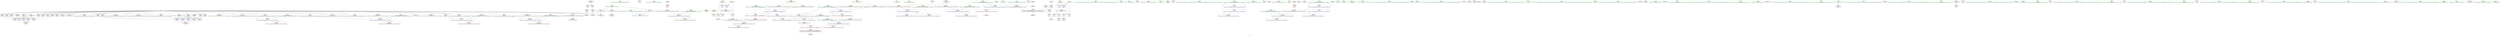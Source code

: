 digraph "SVFG" {
	label="SVFG";

	Node0x562ff5adc8d0 [shape=record,color=grey,label="{NodeID: 0\nNullPtr}"];
	Node0x562ff5adc8d0 -> Node0x562ff5af8de0[style=solid];
	Node0x562ff5adc8d0 -> Node0x562ff5af8ee0[style=solid];
	Node0x562ff5adc8d0 -> Node0x562ff5af8fb0[style=solid];
	Node0x562ff5adc8d0 -> Node0x562ff5af9080[style=solid];
	Node0x562ff5adc8d0 -> Node0x562ff5af9150[style=solid];
	Node0x562ff5adc8d0 -> Node0x562ff5af5e60[style=solid];
	Node0x562ff5adc8d0 -> Node0x562ff5af5f30[style=solid];
	Node0x562ff5adc8d0 -> Node0x562ff5af6000[style=solid];
	Node0x562ff5adc8d0 -> Node0x562ff5af60d0[style=solid];
	Node0x562ff5adc8d0 -> Node0x562ff5af61a0[style=solid];
	Node0x562ff5adc8d0 -> Node0x562ff5af6270[style=solid];
	Node0x562ff5adc8d0 -> Node0x562ff5af6340[style=solid];
	Node0x562ff5adc8d0 -> Node0x562ff5af6410[style=solid];
	Node0x562ff5adc8d0 -> Node0x562ff5af64e0[style=solid];
	Node0x562ff5adc8d0 -> Node0x562ff5af65b0[style=solid];
	Node0x562ff5adc8d0 -> Node0x562ff5af5660[style=solid];
	Node0x562ff5adc8d0 -> Node0x562ff5af5730[style=solid];
	Node0x562ff5adc8d0 -> Node0x562ff5af5800[style=solid];
	Node0x562ff5adc8d0 -> Node0x562ff5af58d0[style=solid];
	Node0x562ff5adc8d0 -> Node0x562ff5af59a0[style=solid];
	Node0x562ff5adc8d0 -> Node0x562ff5af5a70[style=solid];
	Node0x562ff5adc8d0 -> Node0x562ff5af5b40[style=solid];
	Node0x562ff5adc8d0 -> Node0x562ff5af5c10[style=solid];
	Node0x562ff5adc8d0 -> Node0x562ff5af5ce0[style=solid];
	Node0x562ff5adc8d0 -> Node0x562ff5afb240[style=solid];
	Node0x562ff5adc8d0 -> Node0x562ff5afb2d0[style=solid];
	Node0x562ff5adc8d0 -> Node0x562ff5afb360[style=solid];
	Node0x562ff5adc8d0 -> Node0x562ff5afb430[style=solid];
	Node0x562ff5adc8d0 -> Node0x562ff5afb500[style=solid];
	Node0x562ff5adc8d0 -> Node0x562ff5afb5d0[style=solid];
	Node0x562ff5adc8d0 -> Node0x562ff5afe9f0[style=solid];
	Node0x562ff5adc8d0 -> Node0x562ff5b087a0[style=solid];
	Node0x562ff5adc8d0 -> Node0x562ff5b08920[style=solid];
	Node0x562ff5af93c0 [shape=record,color=blue,label="{NodeID: 194\n68\<--164\nehselector.slot\<--\n_Z5solvev\n}"];
	Node0x562ff5af93c0 -> Node0x562ff5afcec0[style=dashed];
	Node0x562ff5af5a70 [shape=record,color=black,label="{NodeID: 111\n274\<--3\n\<--dummyVal\n_ZStplIcSt11char_traitsIcESaIcEENSt7__cxx1112basic_stringIT_T0_T1_EERKS8_S5_\n}"];
	Node0x562ff5af5a70 -> Node0x562ff5af9d80[style=solid];
	Node0x562ff5af4400 [shape=record,color=green,label="{NodeID: 28\n43\<--44\n_ZNSt8ios_base4InitC1Ev\<--_ZNSt8ios_base4InitC1Ev_field_insensitive\n}"];
	Node0x562ff5afc540 [shape=record,color=purple,label="{NodeID: 139\n383\<--23\n\<--.str.5\nmain\n}"];
	Node0x562ff5af6e70 [shape=record,color=green,label="{NodeID: 56\n201\<--202\n__gxx_personality_v0\<--__gxx_personality_v0_field_insensitive\n}"];
	Node0x562ff5b27f50 [shape=record,color=black,label="{NodeID: 416\n291 = PHI(122, )\n1st arg _ZStplIcSt11char_traitsIcESaIcEENSt7__cxx1112basic_stringIT_T0_T1_EES5_RKS8_ }"];
	Node0x562ff5b27f50 -> Node0x562ff5af9e50[style=solid];
	Node0x562ff5afb100 [shape=record,color=grey,label="{NodeID: 333\n414 = Binary(413, 139, )\n}"];
	Node0x562ff5afb100 -> Node0x562ff5b01500[style=solid];
	Node0x562ff5afdc90 [shape=record,color=red,label="{NodeID: 167\n282\<--252\nsel\<--ehselector.slot\n_ZStplIcSt11char_traitsIcESaIcEENSt7__cxx1112basic_stringIT_T0_T1_EERKS8_S5_\n}"];
	Node0x562ff5af8740 [shape=record,color=green,label="{NodeID: 84\n437\<--438\n__lhs.addr\<--__lhs.addr_field_insensitive\n_ZStltIcSt11char_traitsIcESaIcEEbRKNSt7__cxx1112basic_stringIT_T0_T1_EESA_\n}"];
	Node0x562ff5af8740 -> Node0x562ff5afe650[style=solid];
	Node0x562ff5af8740 -> Node0x562ff5b015d0[style=solid];
	Node0x562ff5af2660 [shape=record,color=green,label="{NodeID: 1\n7\<--1\n__dso_handle\<--dummyObj\nGlob }"];
	Node0x562ff5af9490 [shape=record,color=blue,label="{NodeID: 195\n66\<--168\nexn.slot\<--\n_Z5solvev\n}"];
	Node0x562ff5af9490 -> Node0x562ff5afcdf0[style=dashed];
	Node0x562ff5af5b40 [shape=record,color=black,label="{NodeID: 112\n283\<--3\nlpad.val\<--dummyVal\n_ZStplIcSt11char_traitsIcESaIcEENSt7__cxx1112basic_stringIT_T0_T1_EERKS8_S5_\n}"];
	Node0x562ff5af4500 [shape=record,color=green,label="{NodeID: 29\n49\<--50\n__cxa_atexit\<--__cxa_atexit_field_insensitive\n}"];
	Node0x562ff5afc610 [shape=record,color=purple,label="{NodeID: 140\n384\<--25\n\<--.str.6\nmain\n}"];
	Node0x562ff5af6f70 [shape=record,color=green,label="{NodeID: 57\n218\<--219\nretval\<--retval_field_insensitive\n_ZSt3maxINSt7__cxx1112basic_stringIcSt11char_traitsIcESaIcEEEERKT_S8_S8_\n}"];
	Node0x562ff5af6f70 -> Node0x562ff5afd540[style=solid];
	Node0x562ff5af6f70 -> Node0x562ff5af97d0[style=solid];
	Node0x562ff5af6f70 -> Node0x562ff5af98a0[style=solid];
	Node0x562ff5b28060 [shape=record,color=black,label="{NodeID: 417\n292 = PHI(72, )\n2nd arg _ZStplIcSt11char_traitsIcESaIcEENSt7__cxx1112basic_stringIT_T0_T1_EES5_RKS8_ }"];
	Node0x562ff5b28060 -> Node0x562ff5af9f20[style=solid];
	Node0x562ff5b084a0 [shape=record,color=grey,label="{NodeID: 334\n313 = Binary(312, 264, )\n}"];
	Node0x562ff5afdd60 [shape=record,color=red,label="{NodeID: 168\n317\<--293\n\<--__lhs.addr\n_ZStplIcSt11char_traitsIcESaIcEENSt7__cxx1112basic_stringIT_T0_T1_EES5_RKS8_\n}"];
	Node0x562ff5af8810 [shape=record,color=green,label="{NodeID: 85\n439\<--440\n__rhs.addr\<--__rhs.addr_field_insensitive\n_ZStltIcSt11char_traitsIcESaIcEEbRKNSt7__cxx1112basic_stringIT_T0_T1_EESA_\n}"];
	Node0x562ff5af8810 -> Node0x562ff5afe720[style=solid];
	Node0x562ff5af8810 -> Node0x562ff5b016a0[style=solid];
	Node0x562ff5af26f0 [shape=record,color=green,label="{NodeID: 2\n8\<--1\n_ZSt3cin\<--dummyObj\nGlob }"];
	Node0x562ff5af9560 [shape=record,color=blue,label="{NodeID: 196\n68\<--170\nehselector.slot\<--\n_Z5solvev\n}"];
	Node0x562ff5af9560 -> Node0x562ff5afcec0[style=dashed];
	Node0x562ff5af5c10 [shape=record,color=black,label="{NodeID: 113\n284\<--3\nlpad.val1\<--dummyVal\n_ZStplIcSt11char_traitsIcESaIcEENSt7__cxx1112basic_stringIT_T0_T1_EERKS8_S5_\n}"];
	Node0x562ff5af4600 [shape=record,color=green,label="{NodeID: 30\n48\<--54\n_ZNSt8ios_base4InitD1Ev\<--_ZNSt8ios_base4InitD1Ev_field_insensitive\n}"];
	Node0x562ff5af4600 -> Node0x562ff5afb6a0[style=solid];
	Node0x562ff5afc6e0 [shape=record,color=purple,label="{NodeID: 141\n389\<--28\n\<--.str.7\nmain\n}"];
	Node0x562ff5af7040 [shape=record,color=green,label="{NodeID: 58\n220\<--221\n__a.addr\<--__a.addr_field_insensitive\n_ZSt3maxINSt7__cxx1112basic_stringIcSt11char_traitsIcESaIcEEEERKT_S8_S8_\n}"];
	Node0x562ff5af7040 -> Node0x562ff5afd610[style=solid];
	Node0x562ff5af7040 -> Node0x562ff5afd6e0[style=solid];
	Node0x562ff5af7040 -> Node0x562ff5af9630[style=solid];
	Node0x562ff5b28b60 [shape=record,color=black,label="{NodeID: 418\n228 = PHI(434, )\n}"];
	Node0x562ff5b08620 [shape=record,color=grey,label="{NodeID: 335\n138 = Binary(137, 139, )\n}"];
	Node0x562ff5b08620 -> Node0x562ff5afec90[style=solid];
	Node0x562ff5afde30 [shape=record,color=red,label="{NodeID: 169\n309\<--295\n\<--__rhs.addr\n_ZStplIcSt11char_traitsIcESaIcEENSt7__cxx1112basic_stringIT_T0_T1_EES5_RKS8_\n}"];
	Node0x562ff5af88e0 [shape=record,color=green,label="{NodeID: 86\n446\<--447\n_ZNKSt7__cxx1112basic_stringIcSt11char_traitsIcESaIcEE7compareERKS4_\<--_ZNKSt7__cxx1112basic_stringIcSt11char_traitsIcESaIcEE7compareERKS4__field_insensitive\n}"];
	Node0x562ff5af2780 [shape=record,color=green,label="{NodeID: 3\n9\<--1\n.str\<--dummyObj\nGlob }"];
	Node0x562ff5af9630 [shape=record,color=blue,label="{NodeID: 197\n220\<--216\n__a.addr\<--__a\n_ZSt3maxINSt7__cxx1112basic_stringIcSt11char_traitsIcESaIcEEEERKT_S8_S8_\n}"];
	Node0x562ff5af9630 -> Node0x562ff5afd610[style=dashed];
	Node0x562ff5af9630 -> Node0x562ff5afd6e0[style=dashed];
	Node0x562ff5af5ce0 [shape=record,color=black,label="{NodeID: 114\n326\<--3\n\<--dummyVal\n_ZStplIcSt11char_traitsIcESaIcEENSt7__cxx1112basic_stringIT_T0_T1_EES5_RKS8_\n}"];
	Node0x562ff5af4700 [shape=record,color=green,label="{NodeID: 31\n61\<--62\n_Z5solvev\<--_Z5solvev_field_insensitive\n}"];
	Node0x562ff5afc7b0 [shape=record,color=purple,label="{NodeID: 142\n396\<--30\n\<--.str.8\nmain\n}"];
	Node0x562ff5af7110 [shape=record,color=green,label="{NodeID: 59\n222\<--223\n__b.addr\<--__b.addr_field_insensitive\n_ZSt3maxINSt7__cxx1112basic_stringIcSt11char_traitsIcESaIcEEEERKT_S8_S8_\n}"];
	Node0x562ff5af7110 -> Node0x562ff5afd7b0[style=solid];
	Node0x562ff5af7110 -> Node0x562ff5afd880[style=solid];
	Node0x562ff5af7110 -> Node0x562ff5af9700[style=solid];
	Node0x562ff5b28d00 [shape=record,color=black,label="{NodeID: 419\n121 = PHI()\n}"];
	Node0x562ff5b28d00 -> Node0x562ff5afd470[style=solid];
	Node0x562ff5b087a0 [shape=record,color=grey,label="{NodeID: 336\n386 = cmp(385, 3, )\n}"];
	Node0x562ff5afdf00 [shape=record,color=red,label="{NodeID: 170\n319\<--295\n\<--__rhs.addr\n_ZStplIcSt11char_traitsIcESaIcEENSt7__cxx1112basic_stringIT_T0_T1_EES5_RKS8_\n}"];
	Node0x562ff5af89e0 [shape=record,color=green,label="{NodeID: 87\n453\<--454\n__clang_call_terminate\<--__clang_call_terminate_field_insensitive\n}"];
	Node0x562ff5af2810 [shape=record,color=green,label="{NodeID: 4\n11\<--1\n_ZSt4cout\<--dummyObj\nGlob }"];
	Node0x562ff5af9700 [shape=record,color=blue,label="{NodeID: 198\n222\<--217\n__b.addr\<--__b\n_ZSt3maxINSt7__cxx1112basic_stringIcSt11char_traitsIcESaIcEEEERKT_S8_S8_\n}"];
	Node0x562ff5af9700 -> Node0x562ff5afd7b0[style=dashed];
	Node0x562ff5af9700 -> Node0x562ff5afd880[style=dashed];
	Node0x562ff5afb240 [shape=record,color=black,label="{NodeID: 115\n327\<--3\n\<--dummyVal\n_ZStplIcSt11char_traitsIcESaIcEENSt7__cxx1112basic_stringIT_T0_T1_EES5_RKS8_\n}"];
	Node0x562ff5afb240 -> Node0x562ff5b011c0[style=solid];
	Node0x562ff5af4800 [shape=record,color=green,label="{NodeID: 32\n64\<--65\ns\<--s_field_insensitive\n_Z5solvev\n}"];
	Node0x562ff5afc880 [shape=record,color=purple,label="{NodeID: 143\n407\<--32\n\<--.str.9\nmain\n}"];
	Node0x562ff5af71e0 [shape=record,color=green,label="{NodeID: 60\n229\<--230\n_ZStltIcSt11char_traitsIcESaIcEEbRKNSt7__cxx1112basic_stringIT_T0_T1_EESA_\<--_ZStltIcSt11char_traitsIcESaIcEEbRKNSt7__cxx1112basic_stringIT_T0_T1_EESA__field_insensitive\n}"];
	Node0x562ff5b28e00 [shape=record,color=black,label="{NodeID: 420\n126 = PHI(215, )\n}"];
	Node0x562ff5b08920 [shape=record,color=grey,label="{NodeID: 337\n370 = cmp(367, 3, )\n}"];
	Node0x562ff5afdfd0 [shape=record,color=red,label="{NodeID: 171\n324\<--297\nnrvo.val\<--nrvo\n_ZStplIcSt11char_traitsIcESaIcEENSt7__cxx1112basic_stringIT_T0_T1_EES5_RKS8_\n}"];
	Node0x562ff5af8ae0 [shape=record,color=green,label="{NodeID: 88\n462\<--463\n__cxa_begin_catch\<--__cxa_begin_catch_field_insensitive\n}"];
	Node0x562ff5af3050 [shape=record,color=green,label="{NodeID: 5\n12\<--1\n.str.1\<--dummyObj\nGlob }"];
	Node0x562ff5af97d0 [shape=record,color=blue,label="{NodeID: 199\n218\<--232\nretval\<--\n_ZSt3maxINSt7__cxx1112basic_stringIcSt11char_traitsIcESaIcEEEERKT_S8_S8_\n}"];
	Node0x562ff5af97d0 -> Node0x562ff5b133c0[style=dashed];
	Node0x562ff5afb2d0 [shape=record,color=black,label="{NodeID: 116\n329\<--3\n\<--dummyVal\n_ZStplIcSt11char_traitsIcESaIcEENSt7__cxx1112basic_stringIT_T0_T1_EES5_RKS8_\n}"];
	Node0x562ff5afb2d0 -> Node0x562ff5b01290[style=solid];
	Node0x562ff5af48d0 [shape=record,color=green,label="{NodeID: 33\n66\<--67\nexn.slot\<--exn.slot_field_insensitive\n_Z5solvev\n}"];
	Node0x562ff5af48d0 -> Node0x562ff5afcdf0[style=solid];
	Node0x562ff5af48d0 -> Node0x562ff5afed60[style=solid];
	Node0x562ff5af48d0 -> Node0x562ff5afef00[style=solid];
	Node0x562ff5af48d0 -> Node0x562ff5aff0a0[style=solid];
	Node0x562ff5af48d0 -> Node0x562ff5af92f0[style=solid];
	Node0x562ff5af48d0 -> Node0x562ff5af9490[style=solid];
	Node0x562ff5afc950 [shape=record,color=purple,label="{NodeID: 144\n488\<--34\nllvm.global_ctors_0\<--llvm.global_ctors\nGlob }"];
	Node0x562ff5afc950 -> Node0x562ff5afe7f0[style=solid];
	Node0x562ff5af72e0 [shape=record,color=green,label="{NodeID: 61\n244\<--245\n__lhs.addr\<--__lhs.addr_field_insensitive\n_ZStplIcSt11char_traitsIcESaIcEENSt7__cxx1112basic_stringIT_T0_T1_EERKS8_S5_\n}"];
	Node0x562ff5af72e0 -> Node0x562ff5afd950[style=solid];
	Node0x562ff5af72e0 -> Node0x562ff5af9970[style=solid];
	Node0x562ff5b28fd0 [shape=record,color=black,label="{NodeID: 421\n129 = PHI()\n}"];
	Node0x562ff5b08aa0 [shape=record,color=grey,label="{NodeID: 338\n108 = cmp(106, 107, )\n}"];
	Node0x562ff5afe0a0 [shape=record,color=red,label="{NodeID: 172\n312\<--299\n\<--__len\n_ZStplIcSt11char_traitsIcESaIcEENSt7__cxx1112basic_stringIT_T0_T1_EES5_RKS8_\n}"];
	Node0x562ff5afe0a0 -> Node0x562ff5b084a0[style=solid];
	Node0x562ff5af8be0 [shape=record,color=green,label="{NodeID: 89\n465\<--466\n_ZSt9terminatev\<--_ZSt9terminatev_field_insensitive\n}"];
	Node0x562ff5af30e0 [shape=record,color=green,label="{NodeID: 6\n14\<--1\n.str.2\<--dummyObj\nGlob }"];
	Node0x562ff5af98a0 [shape=record,color=blue,label="{NodeID: 200\n218\<--235\nretval\<--\n_ZSt3maxINSt7__cxx1112basic_stringIcSt11char_traitsIcESaIcEEEERKT_S8_S8_\n}"];
	Node0x562ff5af98a0 -> Node0x562ff5b133c0[style=dashed];
	Node0x562ff5afb360 [shape=record,color=black,label="{NodeID: 117\n338\<--3\nlpad.val\<--dummyVal\n_ZStplIcSt11char_traitsIcESaIcEENSt7__cxx1112basic_stringIT_T0_T1_EES5_RKS8_\n}"];
	Node0x562ff5af49a0 [shape=record,color=green,label="{NodeID: 34\n68\<--69\nehselector.slot\<--ehselector.slot_field_insensitive\n_Z5solvev\n}"];
	Node0x562ff5af49a0 -> Node0x562ff5afcec0[style=solid];
	Node0x562ff5af49a0 -> Node0x562ff5afee30[style=solid];
	Node0x562ff5af49a0 -> Node0x562ff5afefd0[style=solid];
	Node0x562ff5af49a0 -> Node0x562ff5af9220[style=solid];
	Node0x562ff5af49a0 -> Node0x562ff5af93c0[style=solid];
	Node0x562ff5af49a0 -> Node0x562ff5af9560[style=solid];
	Node0x562ff5afca50 [shape=record,color=purple,label="{NodeID: 145\n489\<--34\nllvm.global_ctors_1\<--llvm.global_ctors\nGlob }"];
	Node0x562ff5afca50 -> Node0x562ff5afe8f0[style=solid];
	Node0x562ff5af73b0 [shape=record,color=green,label="{NodeID: 62\n246\<--247\n__rhs.addr\<--__rhs.addr_field_insensitive\n_ZStplIcSt11char_traitsIcESaIcEENSt7__cxx1112basic_stringIT_T0_T1_EERKS8_S5_\n}"];
	Node0x562ff5af73b0 -> Node0x562ff5afda20[style=solid];
	Node0x562ff5af73b0 -> Node0x562ff5af9a40[style=solid];
	Node0x562ff5b290a0 [shape=record,color=black,label="{NodeID: 422\n46 = PHI()\n}"];
	Node0x562ff5b08c20 [shape=record,color=grey,label="{NodeID: 339\n404 = cmp(402, 403, )\n}"];
	Node0x562ff5afe170 [shape=record,color=red,label="{NodeID: 173\n336\<--301\nexn\<--exn.slot\n_ZStplIcSt11char_traitsIcESaIcEENSt7__cxx1112basic_stringIT_T0_T1_EES5_RKS8_\n}"];
	Node0x562ff5af8ce0 [shape=record,color=green,label="{NodeID: 90\n36\<--484\n_GLOBAL__sub_I_romanandreev_0_0.cpp\<--_GLOBAL__sub_I_romanandreev_0_0.cpp_field_insensitive\n}"];
	Node0x562ff5af8ce0 -> Node0x562ff5afe8f0[style=solid];
	Node0x562ff5af3170 [shape=record,color=green,label="{NodeID: 7\n16\<--1\nstdout\<--dummyObj\nGlob }"];
	Node0x562ff5af9970 [shape=record,color=blue,label="{NodeID: 201\n244\<--242\n__lhs.addr\<--__lhs\n_ZStplIcSt11char_traitsIcESaIcEENSt7__cxx1112basic_stringIT_T0_T1_EERKS8_S5_\n}"];
	Node0x562ff5af9970 -> Node0x562ff5afd950[style=dashed];
	Node0x562ff5afb430 [shape=record,color=black,label="{NodeID: 118\n339\<--3\nlpad.val5\<--dummyVal\n_ZStplIcSt11char_traitsIcESaIcEENSt7__cxx1112basic_stringIT_T0_T1_EES5_RKS8_\n}"];
	Node0x562ff5af4a70 [shape=record,color=green,label="{NodeID: 35\n70\<--71\nn\<--n_field_insensitive\n_Z5solvev\n}"];
	Node0x562ff5af4a70 -> Node0x562ff5afcf90[style=solid];
	Node0x562ff5af4a70 -> Node0x562ff5afeaf0[style=solid];
	Node0x562ff5afcb50 [shape=record,color=purple,label="{NodeID: 146\n490\<--34\nllvm.global_ctors_2\<--llvm.global_ctors\nGlob }"];
	Node0x562ff5afcb50 -> Node0x562ff5afe9f0[style=solid];
	Node0x562ff5af7480 [shape=record,color=green,label="{NodeID: 63\n248\<--249\nnrvo\<--nrvo_field_insensitive\n_ZStplIcSt11char_traitsIcESaIcEENSt7__cxx1112basic_stringIT_T0_T1_EERKS8_S5_\n}"];
	Node0x562ff5af7480 -> Node0x562ff5afdaf0[style=solid];
	Node0x562ff5af7480 -> Node0x562ff5af9b10[style=solid];
	Node0x562ff5af7480 -> Node0x562ff5af9be0[style=solid];
	Node0x562ff5b29170 [shape=record,color=black,label="{NodeID: 423\n85 = PHI()\n}"];
	Node0x562ff5b08da0 [shape=record,color=grey,label="{NodeID: 340\n448 = cmp(445, 104, )\n}"];
	Node0x562ff5b08da0 -> Node0x562ff5afbd20[style=solid];
	Node0x562ff5afe240 [shape=record,color=red,label="{NodeID: 174\n337\<--303\nsel\<--ehselector.slot\n_ZStplIcSt11char_traitsIcESaIcEENSt7__cxx1112basic_stringIT_T0_T1_EES5_RKS8_\n}"];
	Node0x562ff5af8de0 [shape=record,color=black,label="{NodeID: 91\n2\<--3\ndummyVal\<--dummyVal\n}"];
	Node0x562ff5af3200 [shape=record,color=green,label="{NodeID: 8\n17\<--1\n.str.3\<--dummyObj\nGlob }"];
	Node0x562ff5b17720 [shape=record,color=yellow,style=double,label="{NodeID: 368\n22V_1 = ENCHI(MR_22V_0)\npts\{251 \}\nFun[_ZStplIcSt11char_traitsIcESaIcEENSt7__cxx1112basic_stringIT_T0_T1_EERKS8_S5_]}"];
	Node0x562ff5b17720 -> Node0x562ff5af9cb0[style=dashed];
	Node0x562ff5af9a40 [shape=record,color=blue,label="{NodeID: 202\n246\<--243\n__rhs.addr\<--__rhs\n_ZStplIcSt11char_traitsIcESaIcEENSt7__cxx1112basic_stringIT_T0_T1_EERKS8_S5_\n}"];
	Node0x562ff5af9a40 -> Node0x562ff5afda20[style=dashed];
	Node0x562ff5afb500 [shape=record,color=black,label="{NodeID: 119\n450\<--3\n\<--dummyVal\n_ZStltIcSt11char_traitsIcESaIcEEbRKNSt7__cxx1112basic_stringIT_T0_T1_EESA_\n}"];
	Node0x562ff5af4b40 [shape=record,color=green,label="{NodeID: 36\n72\<--73\nres\<--res_field_insensitive\n_Z5solvev\n|{<s0>10|<s1>12}}"];
	Node0x562ff5af4b40:s0 -> Node0x562ff5b27a70[style=solid,color=red];
	Node0x562ff5af4b40:s1 -> Node0x562ff5b28060[style=solid,color=red];
	Node0x562ff5afcc50 [shape=record,color=red,label="{NodeID: 147\n364\<--16\n\<--stdout\nmain\n}"];
	Node0x562ff5afcc50 -> Node0x562ff5afbb80[style=solid];
	Node0x562ff5af7550 [shape=record,color=green,label="{NodeID: 64\n250\<--251\nexn.slot\<--exn.slot_field_insensitive\n_ZStplIcSt11char_traitsIcESaIcEENSt7__cxx1112basic_stringIT_T0_T1_EERKS8_S5_\n}"];
	Node0x562ff5af7550 -> Node0x562ff5afdbc0[style=solid];
	Node0x562ff5af7550 -> Node0x562ff5af9cb0[style=solid];
	Node0x562ff5b29240 [shape=record,color=black,label="{NodeID: 424\n88 = PHI()\n}"];
	Node0x562ff5b29240 -> Node0x562ff5afb770[style=solid];
	Node0x562ff5afe310 [shape=record,color=red,label="{NodeID: 175\n403\<--359\n\<--T\nmain\n}"];
	Node0x562ff5afe310 -> Node0x562ff5b08c20[style=solid];
	Node0x562ff5af8ee0 [shape=record,color=black,label="{NodeID: 92\n142\<--3\n\<--dummyVal\n_Z5solvev\n}"];
	Node0x562ff5af3290 [shape=record,color=green,label="{NodeID: 9\n19\<--1\n.str.4\<--dummyObj\nGlob }"];
	Node0x562ff5b17800 [shape=record,color=yellow,style=double,label="{NodeID: 369\n24V_1 = ENCHI(MR_24V_0)\npts\{253 \}\nFun[_ZStplIcSt11char_traitsIcESaIcEENSt7__cxx1112basic_stringIT_T0_T1_EERKS8_S5_]}"];
	Node0x562ff5b17800 -> Node0x562ff5af9d80[style=dashed];
	Node0x562ff5af9b10 [shape=record,color=blue,label="{NodeID: 203\n248\<--257\nnrvo\<--\n_ZStplIcSt11char_traitsIcESaIcEENSt7__cxx1112basic_stringIT_T0_T1_EERKS8_S5_\n}"];
	Node0x562ff5af9b10 -> Node0x562ff5af9be0[style=dashed];
	Node0x562ff5afb5d0 [shape=record,color=black,label="{NodeID: 120\n451\<--3\n\<--dummyVal\n_ZStltIcSt11char_traitsIcESaIcEEbRKNSt7__cxx1112basic_stringIT_T0_T1_EESA_\n|{<s0>46}}"];
	Node0x562ff5afb5d0:s0 -> Node0x562ff5b27640[style=solid,color=red];
	Node0x562ff5af4c10 [shape=record,color=green,label="{NodeID: 37\n74\<--75\nref.tmp\<--ref.tmp_field_insensitive\n_Z5solvev\n}"];
	Node0x562ff5afcd20 [shape=record,color=red,label="{NodeID: 148\n382\<--27\n\<--stdin\nmain\n}"];
	Node0x562ff5afcd20 -> Node0x562ff5afbc50[style=solid];
	Node0x562ff5af7620 [shape=record,color=green,label="{NodeID: 65\n252\<--253\nehselector.slot\<--ehselector.slot_field_insensitive\n_ZStplIcSt11char_traitsIcESaIcEENSt7__cxx1112basic_stringIT_T0_T1_EERKS8_S5_\n}"];
	Node0x562ff5af7620 -> Node0x562ff5afdc90[style=solid];
	Node0x562ff5af7620 -> Node0x562ff5af9d80[style=solid];
	Node0x562ff5b29340 [shape=record,color=black,label="{NodeID: 425\n112 = PHI()\n}"];
	Node0x562ff5b29340 -> Node0x562ff5afd3a0[style=solid];
	Node0x562ff5afe3e0 [shape=record,color=red,label="{NodeID: 176\n402\<--361\n\<--ti\nmain\n}"];
	Node0x562ff5afe3e0 -> Node0x562ff5b08c20[style=solid];
	Node0x562ff5af8fb0 [shape=record,color=black,label="{NodeID: 93\n143\<--3\n\<--dummyVal\n_Z5solvev\n}"];
	Node0x562ff5af8fb0 -> Node0x562ff5afed60[style=solid];
	Node0x562ff5af3320 [shape=record,color=green,label="{NodeID: 10\n21\<--1\n__PRETTY_FUNCTION__.main\<--dummyObj\nGlob }"];
	Node0x562ff5af9be0 [shape=record,color=blue,label="{NodeID: 204\n248\<--268\nnrvo\<--\n_ZStplIcSt11char_traitsIcESaIcEENSt7__cxx1112basic_stringIT_T0_T1_EERKS8_S5_\n}"];
	Node0x562ff5af9be0 -> Node0x562ff5afdaf0[style=dashed];
	Node0x562ff5afb6a0 [shape=record,color=black,label="{NodeID: 121\n47\<--48\n\<--_ZNSt8ios_base4InitD1Ev\nCan only get source location for instruction, argument, global var or function.}"];
	Node0x562ff5af4ce0 [shape=record,color=green,label="{NodeID: 38\n76\<--77\ni\<--i_field_insensitive\n_Z5solvev\n}"];
	Node0x562ff5af4ce0 -> Node0x562ff5afd060[style=solid];
	Node0x562ff5af4ce0 -> Node0x562ff5afd130[style=solid];
	Node0x562ff5af4ce0 -> Node0x562ff5afd200[style=solid];
	Node0x562ff5af4ce0 -> Node0x562ff5afd2d0[style=solid];
	Node0x562ff5af4ce0 -> Node0x562ff5afebc0[style=solid];
	Node0x562ff5af4ce0 -> Node0x562ff5afec90[style=solid];
	Node0x562ff5afcdf0 [shape=record,color=red,label="{NodeID: 149\n191\<--66\nexn\<--exn.slot\n_Z5solvev\n}"];
	Node0x562ff5af76f0 [shape=record,color=green,label="{NodeID: 66\n260\<--261\n_ZNSt7__cxx1112basic_stringIcSt11char_traitsIcESaIcEEC1ERKS4_\<--_ZNSt7__cxx1112basic_stringIcSt11char_traitsIcESaIcEEC1ERKS4__field_insensitive\n}"];
	Node0x562ff5b29440 [shape=record,color=black,label="{NodeID: 426\n176 = PHI()\n}"];
	Node0x562ff5b129c0 [shape=record,color=black,label="{NodeID: 343\nMR_8V_3 = PHI(MR_8V_4, MR_8V_2, )\npts\{77 \}\n}"];
	Node0x562ff5b129c0 -> Node0x562ff5afd060[style=dashed];
	Node0x562ff5b129c0 -> Node0x562ff5afd130[style=dashed];
	Node0x562ff5b129c0 -> Node0x562ff5afd200[style=dashed];
	Node0x562ff5b129c0 -> Node0x562ff5afd2d0[style=dashed];
	Node0x562ff5b129c0 -> Node0x562ff5afec90[style=dashed];
	Node0x562ff5afe4b0 [shape=record,color=red,label="{NodeID: 177\n406\<--361\n\<--ti\nmain\n}"];
	Node0x562ff5af9080 [shape=record,color=black,label="{NodeID: 94\n145\<--3\n\<--dummyVal\n_Z5solvev\n}"];
	Node0x562ff5af9080 -> Node0x562ff5afee30[style=solid];
	Node0x562ff5af33b0 [shape=record,color=green,label="{NodeID: 11\n23\<--1\n.str.5\<--dummyObj\nGlob }"];
	Node0x562ff5af9cb0 [shape=record,color=blue,label="{NodeID: 205\n250\<--272\nexn.slot\<--\n_ZStplIcSt11char_traitsIcESaIcEENSt7__cxx1112basic_stringIT_T0_T1_EERKS8_S5_\n}"];
	Node0x562ff5af9cb0 -> Node0x562ff5afdbc0[style=dashed];
	Node0x562ff5afb770 [shape=record,color=black,label="{NodeID: 122\n91\<--88\nconv\<--call1\n_Z5solvev\n}"];
	Node0x562ff5afb770 -> Node0x562ff5afeaf0[style=solid];
	Node0x562ff5af4db0 [shape=record,color=green,label="{NodeID: 39\n78\<--79\nref.tmp4\<--ref.tmp4_field_insensitive\n_Z5solvev\n|{<s0>10|<s1>13}}"];
	Node0x562ff5af4db0:s0 -> Node0x562ff5b27780[style=solid,color=red];
	Node0x562ff5af4db0:s1 -> Node0x562ff5b26c90[style=solid,color=red];
	Node0x562ff5afcec0 [shape=record,color=red,label="{NodeID: 150\n192\<--68\nsel\<--ehselector.slot\n_Z5solvev\n}"];
	Node0x562ff5af77f0 [shape=record,color=green,label="{NodeID: 67\n265\<--266\n_ZNSt7__cxx1112basic_stringIcSt11char_traitsIcESaIcEE6appendEmc\<--_ZNSt7__cxx1112basic_stringIcSt11char_traitsIcESaIcEE6appendEmc_field_insensitive\n}"];
	Node0x562ff5b29540 [shape=record,color=black,label="{NodeID: 427\n179 = PHI()\n}"];
	Node0x562ff5b12ec0 [shape=record,color=black,label="{NodeID: 344\nMR_44V_3 = PHI(MR_44V_4, MR_44V_2, )\npts\{362 \}\n}"];
	Node0x562ff5b12ec0 -> Node0x562ff5afe3e0[style=dashed];
	Node0x562ff5b12ec0 -> Node0x562ff5afe4b0[style=dashed];
	Node0x562ff5b12ec0 -> Node0x562ff5afe580[style=dashed];
	Node0x562ff5b12ec0 -> Node0x562ff5b01500[style=dashed];
	Node0x562ff5afe580 [shape=record,color=red,label="{NodeID: 178\n413\<--361\n\<--ti\nmain\n}"];
	Node0x562ff5afe580 -> Node0x562ff5afb100[style=solid];
	Node0x562ff5af9150 [shape=record,color=black,label="{NodeID: 95\n148\<--3\n\<--dummyVal\n_Z5solvev\n}"];
	Node0x562ff5af3440 [shape=record,color=green,label="{NodeID: 12\n25\<--1\n.str.6\<--dummyObj\nGlob }"];
	Node0x562ff5af9d80 [shape=record,color=blue,label="{NodeID: 206\n252\<--274\nehselector.slot\<--\n_ZStplIcSt11char_traitsIcESaIcEENSt7__cxx1112basic_stringIT_T0_T1_EERKS8_S5_\n}"];
	Node0x562ff5af9d80 -> Node0x562ff5afdc90[style=dashed];
	Node0x562ff5afb840 [shape=record,color=black,label="{NodeID: 123\n356\<--104\nmain_ret\<--\nmain\n}"];
	Node0x562ff5af4e80 [shape=record,color=green,label="{NodeID: 40\n80\<--81\nref.tmp10\<--ref.tmp10_field_insensitive\n_Z5solvev\n|{<s0>12|<s1>13}}"];
	Node0x562ff5af4e80:s0 -> Node0x562ff5b27c90[style=solid,color=red];
	Node0x562ff5af4e80:s1 -> Node0x562ff5b27470[style=solid,color=red];
	Node0x562ff5b25080 [shape=record,color=black,label="{NodeID: 400\n435 = PHI(226, )\n0th arg _ZStltIcSt11char_traitsIcESaIcEEbRKNSt7__cxx1112basic_stringIT_T0_T1_EESA_ }"];
	Node0x562ff5b25080 -> Node0x562ff5b015d0[style=solid];
	Node0x562ff5afcf90 [shape=record,color=red,label="{NodeID: 151\n107\<--70\n\<--n\n_Z5solvev\n}"];
	Node0x562ff5afcf90 -> Node0x562ff5b08aa0[style=solid];
	Node0x562ff5af78f0 [shape=record,color=green,label="{NodeID: 68\n293\<--294\n__lhs.addr\<--__lhs.addr_field_insensitive\n_ZStplIcSt11char_traitsIcESaIcEENSt7__cxx1112basic_stringIT_T0_T1_EES5_RKS8_\n}"];
	Node0x562ff5af78f0 -> Node0x562ff5afdd60[style=solid];
	Node0x562ff5af78f0 -> Node0x562ff5af9e50[style=solid];
	Node0x562ff5b29610 [shape=record,color=black,label="{NodeID: 428\n263 = PHI()\n}"];
	Node0x562ff5b133c0 [shape=record,color=black,label="{NodeID: 345\nMR_10V_3 = PHI(MR_10V_4, MR_10V_2, )\npts\{219 \}\n}"];
	Node0x562ff5b133c0 -> Node0x562ff5afd540[style=dashed];
	Node0x562ff5afe650 [shape=record,color=red,label="{NodeID: 179\n443\<--437\n\<--__lhs.addr\n_ZStltIcSt11char_traitsIcESaIcEEbRKNSt7__cxx1112basic_stringIT_T0_T1_EESA_\n}"];
	Node0x562ff5af5e60 [shape=record,color=black,label="{NodeID: 96\n149\<--3\n\<--dummyVal\n_Z5solvev\n}"];
	Node0x562ff5af5e60 -> Node0x562ff5afef00[style=solid];
	Node0x562ff5af3500 [shape=record,color=green,label="{NodeID: 13\n27\<--1\nstdin\<--dummyObj\nGlob }"];
	Node0x562ff5af9e50 [shape=record,color=blue,label="{NodeID: 207\n293\<--291\n__lhs.addr\<--__lhs\n_ZStplIcSt11char_traitsIcESaIcEENSt7__cxx1112basic_stringIT_T0_T1_EES5_RKS8_\n}"];
	Node0x562ff5af9e50 -> Node0x562ff5afdd60[style=dashed];
	Node0x562ff5afb910 [shape=record,color=black,label="{NodeID: 124\n111\<--110\nconv5\<--\n_Z5solvev\n}"];
	Node0x562ff5af4f50 [shape=record,color=green,label="{NodeID: 41\n83\<--84\n_ZNSt7__cxx1112basic_stringIcSt11char_traitsIcESaIcEEC1Ev\<--_ZNSt7__cxx1112basic_stringIcSt11char_traitsIcESaIcEEC1Ev_field_insensitive\n}"];
	Node0x562ff5b25150 [shape=record,color=black,label="{NodeID: 401\n436 = PHI(227, )\n1st arg _ZStltIcSt11char_traitsIcESaIcEEbRKNSt7__cxx1112basic_stringIT_T0_T1_EESA_ }"];
	Node0x562ff5b25150 -> Node0x562ff5b016a0[style=solid];
	Node0x562ff5afd060 [shape=record,color=red,label="{NodeID: 152\n106\<--76\n\<--i\n_Z5solvev\n}"];
	Node0x562ff5afd060 -> Node0x562ff5b08aa0[style=solid];
	Node0x562ff5af79c0 [shape=record,color=green,label="{NodeID: 69\n295\<--296\n__rhs.addr\<--__rhs.addr_field_insensitive\n_ZStplIcSt11char_traitsIcESaIcEENSt7__cxx1112basic_stringIT_T0_T1_EES5_RKS8_\n}"];
	Node0x562ff5af79c0 -> Node0x562ff5afde30[style=solid];
	Node0x562ff5af79c0 -> Node0x562ff5afdf00[style=solid];
	Node0x562ff5af79c0 -> Node0x562ff5af9f20[style=solid];
	Node0x562ff5afe720 [shape=record,color=red,label="{NodeID: 180\n444\<--439\n\<--__rhs.addr\n_ZStltIcSt11char_traitsIcESaIcEEbRKNSt7__cxx1112basic_stringIT_T0_T1_EESA_\n}"];
	Node0x562ff5af5f30 [shape=record,color=black,label="{NodeID: 97\n151\<--3\n\<--dummyVal\n_Z5solvev\n}"];
	Node0x562ff5af5f30 -> Node0x562ff5afefd0[style=solid];
	Node0x562ff5af3600 [shape=record,color=green,label="{NodeID: 14\n28\<--1\n.str.7\<--dummyObj\nGlob }"];
	Node0x562ff5b17c90 [shape=record,color=yellow,style=double,label="{NodeID: 374\n34V_1 = ENCHI(MR_34V_0)\npts\{302 \}\nFun[_ZStplIcSt11char_traitsIcESaIcEENSt7__cxx1112basic_stringIT_T0_T1_EES5_RKS8_]}"];
	Node0x562ff5b17c90 -> Node0x562ff5b011c0[style=dashed];
	Node0x562ff5af9f20 [shape=record,color=blue,label="{NodeID: 208\n295\<--292\n__rhs.addr\<--__rhs\n_ZStplIcSt11char_traitsIcESaIcEENSt7__cxx1112basic_stringIT_T0_T1_EES5_RKS8_\n}"];
	Node0x562ff5af9f20 -> Node0x562ff5afde30[style=dashed];
	Node0x562ff5af9f20 -> Node0x562ff5afdf00[style=dashed];
	Node0x562ff5afb9e0 [shape=record,color=black,label="{NodeID: 125\n120\<--119\nconv11\<--\n_Z5solvev\n}"];
	Node0x562ff5af5050 [shape=record,color=green,label="{NodeID: 42\n86\<--87\n_ZStrsIcSt11char_traitsIcESaIcEERSt13basic_istreamIT_T0_ES7_RNSt7__cxx1112basic_stringIS4_S5_T1_EE\<--_ZStrsIcSt11char_traitsIcESaIcEERSt13basic_istreamIT_T0_ES7_RNSt7__cxx1112basic_stringIS4_S5_T1_EE_field_insensitive\n}"];
	Node0x562ff5b26c90 [shape=record,color=black,label="{NodeID: 402\n216 = PHI(78, )\n0th arg _ZSt3maxINSt7__cxx1112basic_stringIcSt11char_traitsIcESaIcEEEERKT_S8_S8_ }"];
	Node0x562ff5b26c90 -> Node0x562ff5af9630[style=solid];
	Node0x562ff5afd130 [shape=record,color=red,label="{NodeID: 153\n110\<--76\n\<--i\n_Z5solvev\n}"];
	Node0x562ff5afd130 -> Node0x562ff5afb910[style=solid];
	Node0x562ff5af7a90 [shape=record,color=green,label="{NodeID: 70\n297\<--298\nnrvo\<--nrvo_field_insensitive\n_ZStplIcSt11char_traitsIcESaIcEENSt7__cxx1112basic_stringIT_T0_T1_EES5_RKS8_\n}"];
	Node0x562ff5af7a90 -> Node0x562ff5afdfd0[style=solid];
	Node0x562ff5af7a90 -> Node0x562ff5af9ff0[style=solid];
	Node0x562ff5af7a90 -> Node0x562ff5afa190[style=solid];
	Node0x562ff5afe7f0 [shape=record,color=blue,label="{NodeID: 181\n488\<--35\nllvm.global_ctors_0\<--\nGlob }"];
	Node0x562ff5af6000 [shape=record,color=black,label="{NodeID: 98\n155\<--3\n\<--dummyVal\n_Z5solvev\n}"];
	Node0x562ff5af3700 [shape=record,color=green,label="{NodeID: 15\n30\<--1\n.str.8\<--dummyObj\nGlob }"];
	Node0x562ff5b17d70 [shape=record,color=yellow,style=double,label="{NodeID: 375\n36V_1 = ENCHI(MR_36V_0)\npts\{304 \}\nFun[_ZStplIcSt11char_traitsIcESaIcEENSt7__cxx1112basic_stringIT_T0_T1_EES5_RKS8_]}"];
	Node0x562ff5b17d70 -> Node0x562ff5b01290[style=dashed];
	Node0x562ff5af9ff0 [shape=record,color=blue,label="{NodeID: 209\n297\<--257\nnrvo\<--\n_ZStplIcSt11char_traitsIcESaIcEENSt7__cxx1112basic_stringIT_T0_T1_EES5_RKS8_\n}"];
	Node0x562ff5af9ff0 -> Node0x562ff5afa190[style=dashed];
	Node0x562ff5afbab0 [shape=record,color=black,label="{NodeID: 126\n215\<--238\n_ZSt3maxINSt7__cxx1112basic_stringIcSt11char_traitsIcESaIcEEEERKT_S8_S8__ret\<--\n_ZSt3maxINSt7__cxx1112basic_stringIcSt11char_traitsIcESaIcEEEERKT_S8_S8_\n|{<s0>13}}"];
	Node0x562ff5afbab0:s0 -> Node0x562ff5b28e00[style=solid,color=blue];
	Node0x562ff5af5150 [shape=record,color=green,label="{NodeID: 43\n89\<--90\n_ZNKSt7__cxx1112basic_stringIcSt11char_traitsIcESaIcEE4sizeEv\<--_ZNKSt7__cxx1112basic_stringIcSt11char_traitsIcESaIcEE4sizeEv_field_insensitive\n}"];
	Node0x562ff5b26dd0 [shape=record,color=black,label="{NodeID: 403\n461 = PHI()\n}"];
	Node0x562ff5afd200 [shape=record,color=red,label="{NodeID: 154\n119\<--76\n\<--i\n_Z5solvev\n}"];
	Node0x562ff5afd200 -> Node0x562ff5afb9e0[style=solid];
	Node0x562ff5af7b60 [shape=record,color=green,label="{NodeID: 71\n299\<--300\n__len\<--__len_field_insensitive\n_ZStplIcSt11char_traitsIcESaIcEENSt7__cxx1112basic_stringIT_T0_T1_EES5_RKS8_\n}"];
	Node0x562ff5af7b60 -> Node0x562ff5afe0a0[style=solid];
	Node0x562ff5af7b60 -> Node0x562ff5afa0c0[style=solid];
	Node0x562ff5afe8f0 [shape=record,color=blue,label="{NodeID: 182\n489\<--36\nllvm.global_ctors_1\<--_GLOBAL__sub_I_romanandreev_0_0.cpp\nGlob }"];
	Node0x562ff5af60d0 [shape=record,color=black,label="{NodeID: 99\n156\<--3\n\<--dummyVal\n_Z5solvev\n}"];
	Node0x562ff5af60d0 -> Node0x562ff5aff0a0[style=solid];
	Node0x562ff5af3800 [shape=record,color=green,label="{NodeID: 16\n32\<--1\n.str.9\<--dummyObj\nGlob }"];
	Node0x562ff5afa0c0 [shape=record,color=blue,label="{NodeID: 210\n299\<--310\n__len\<--call\n_ZStplIcSt11char_traitsIcESaIcEENSt7__cxx1112basic_stringIT_T0_T1_EES5_RKS8_\n}"];
	Node0x562ff5afa0c0 -> Node0x562ff5afe0a0[style=dashed];
	Node0x562ff5afbb80 [shape=record,color=black,label="{NodeID: 127\n367\<--364\ncall\<--\nmain\n}"];
	Node0x562ff5afbb80 -> Node0x562ff5b08920[style=solid];
	Node0x562ff5af5250 [shape=record,color=green,label="{NodeID: 44\n94\<--95\n_ZNSaIcEC1Ev\<--_ZNSaIcEC1Ev_field_insensitive\n}"];
	Node0x562ff5b26ea0 [shape=record,color=black,label="{NodeID: 404\n318 = PHI()\n}"];
	Node0x562ff5afd2d0 [shape=record,color=red,label="{NodeID: 155\n137\<--76\n\<--i\n_Z5solvev\n}"];
	Node0x562ff5afd2d0 -> Node0x562ff5b08620[style=solid];
	Node0x562ff5af7c30 [shape=record,color=green,label="{NodeID: 72\n301\<--302\nexn.slot\<--exn.slot_field_insensitive\n_ZStplIcSt11char_traitsIcESaIcEENSt7__cxx1112basic_stringIT_T0_T1_EES5_RKS8_\n}"];
	Node0x562ff5af7c30 -> Node0x562ff5afe170[style=solid];
	Node0x562ff5af7c30 -> Node0x562ff5b011c0[style=solid];
	Node0x562ff5afe9f0 [shape=record,color=blue, style = dotted,label="{NodeID: 183\n490\<--3\nllvm.global_ctors_2\<--dummyVal\nGlob }"];
	Node0x562ff5af61a0 [shape=record,color=black,label="{NodeID: 100\n158\<--3\n\<--dummyVal\n_Z5solvev\n}"];
	Node0x562ff5af61a0 -> Node0x562ff5af9220[style=solid];
	Node0x562ff5af3900 [shape=record,color=green,label="{NodeID: 17\n35\<--1\n\<--dummyObj\nCan only get source location for instruction, argument, global var or function.}"];
	Node0x562ff5afa190 [shape=record,color=blue,label="{NodeID: 211\n297\<--268\nnrvo\<--\n_ZStplIcSt11char_traitsIcESaIcEENSt7__cxx1112basic_stringIT_T0_T1_EES5_RKS8_\n}"];
	Node0x562ff5afa190 -> Node0x562ff5afdfd0[style=dashed];
	Node0x562ff5afbc50 [shape=record,color=black,label="{NodeID: 128\n385\<--382\ncall1\<--\nmain\n}"];
	Node0x562ff5afbc50 -> Node0x562ff5b087a0[style=solid];
	Node0x562ff5af5350 [shape=record,color=green,label="{NodeID: 45\n98\<--99\n_ZNSt7__cxx1112basic_stringIcSt11char_traitsIcESaIcEEC1EPKcRKS3_\<--_ZNSt7__cxx1112basic_stringIcSt11char_traitsIcESaIcEEC1EPKcRKS3__field_insensitive\n}"];
	Node0x562ff5b26f70 [shape=record,color=black,label="{NodeID: 405\n310 = PHI()\n}"];
	Node0x562ff5b26f70 -> Node0x562ff5afa0c0[style=solid];
	Node0x562ff5afd3a0 [shape=record,color=red,label="{NodeID: 156\n115\<--112\n\<--call8\n_Z5solvev\n|{<s0>10}}"];
	Node0x562ff5afd3a0:s0 -> Node0x562ff5b27b80[style=solid,color=red];
	Node0x562ff5af7d00 [shape=record,color=green,label="{NodeID: 73\n303\<--304\nehselector.slot\<--ehselector.slot_field_insensitive\n_ZStplIcSt11char_traitsIcESaIcEENSt7__cxx1112basic_stringIT_T0_T1_EES5_RKS8_\n}"];
	Node0x562ff5af7d00 -> Node0x562ff5afe240[style=solid];
	Node0x562ff5af7d00 -> Node0x562ff5b01290[style=solid];
	Node0x562ff5afeaf0 [shape=record,color=blue,label="{NodeID: 184\n70\<--91\nn\<--conv\n_Z5solvev\n}"];
	Node0x562ff5afeaf0 -> Node0x562ff5afcf90[style=dashed];
	Node0x562ff5af6270 [shape=record,color=black,label="{NodeID: 101\n161\<--3\n\<--dummyVal\n_Z5solvev\n}"];
	Node0x562ff5af3a00 [shape=record,color=green,label="{NodeID: 18\n104\<--1\n\<--dummyObj\nCan only get source location for instruction, argument, global var or function.}"];
	Node0x562ff5b011c0 [shape=record,color=blue,label="{NodeID: 212\n301\<--327\nexn.slot\<--\n_ZStplIcSt11char_traitsIcESaIcEENSt7__cxx1112basic_stringIT_T0_T1_EES5_RKS8_\n}"];
	Node0x562ff5b011c0 -> Node0x562ff5afe170[style=dashed];
	Node0x562ff5afbd20 [shape=record,color=black,label="{NodeID: 129\n434\<--448\n_ZStltIcSt11char_traitsIcESaIcEEbRKNSt7__cxx1112basic_stringIT_T0_T1_EESA__ret\<--cmp\n_ZStltIcSt11char_traitsIcESaIcEEbRKNSt7__cxx1112basic_stringIT_T0_T1_EESA_\n|{<s0>26}}"];
	Node0x562ff5afbd20:s0 -> Node0x562ff5b28b60[style=solid,color=blue];
	Node0x562ff5af5450 [shape=record,color=green,label="{NodeID: 46\n101\<--102\n_ZNSaIcED1Ev\<--_ZNSaIcED1Ev_field_insensitive\n}"];
	Node0x562ff5b27070 [shape=record,color=black,label="{NodeID: 406\n320 = PHI()\n}"];
	Node0x562ff5afd470 [shape=record,color=red,label="{NodeID: 157\n122\<--121\n\<--call14\n_Z5solvev\n|{<s0>12}}"];
	Node0x562ff5afd470:s0 -> Node0x562ff5b27f50[style=solid,color=red];
	Node0x562ff5af7dd0 [shape=record,color=green,label="{NodeID: 74\n315\<--316\n_ZNSt7__cxx1112basic_stringIcSt11char_traitsIcESaIcEE7reserveEm\<--_ZNSt7__cxx1112basic_stringIcSt11char_traitsIcESaIcEE7reserveEm_field_insensitive\n}"];
	Node0x562ff5afebc0 [shape=record,color=blue,label="{NodeID: 185\n76\<--104\ni\<--\n_Z5solvev\n}"];
	Node0x562ff5afebc0 -> Node0x562ff5b129c0[style=dashed];
	Node0x562ff5af6340 [shape=record,color=black,label="{NodeID: 102\n162\<--3\n\<--dummyVal\n_Z5solvev\n}"];
	Node0x562ff5af6340 -> Node0x562ff5af92f0[style=solid];
	Node0x562ff5af3b00 [shape=record,color=green,label="{NodeID: 19\n139\<--1\n\<--dummyObj\nCan only get source location for instruction, argument, global var or function.}"];
	Node0x562ff5b01290 [shape=record,color=blue,label="{NodeID: 213\n303\<--329\nehselector.slot\<--\n_ZStplIcSt11char_traitsIcESaIcEENSt7__cxx1112basic_stringIT_T0_T1_EES5_RKS8_\n}"];
	Node0x562ff5b01290 -> Node0x562ff5afe240[style=dashed];
	Node0x562ff5afbdf0 [shape=record,color=purple,label="{NodeID: 130\n45\<--4\n\<--_ZStL8__ioinit\n__cxx_global_var_init\n}"];
	Node0x562ff5af5550 [shape=record,color=green,label="{NodeID: 47\n113\<--114\n_ZNSt7__cxx1112basic_stringIcSt11char_traitsIcESaIcEEixEm\<--_ZNSt7__cxx1112basic_stringIcSt11char_traitsIcESaIcEEixEm_field_insensitive\n}"];
	Node0x562ff5b27140 [shape=record,color=black,label="{NodeID: 407\n397 = PHI()\n}"];
	Node0x562ff5afd540 [shape=record,color=red,label="{NodeID: 158\n238\<--218\n\<--retval\n_ZSt3maxINSt7__cxx1112basic_stringIcSt11char_traitsIcESaIcEEEERKT_S8_S8_\n}"];
	Node0x562ff5afd540 -> Node0x562ff5afbab0[style=solid];
	Node0x562ff5af7ed0 [shape=record,color=green,label="{NodeID: 75\n321\<--322\n_ZNSt7__cxx1112basic_stringIcSt11char_traitsIcESaIcEE6appendERKS4_\<--_ZNSt7__cxx1112basic_stringIcSt11char_traitsIcESaIcEE6appendERKS4__field_insensitive\n}"];
	Node0x562ff5afec90 [shape=record,color=blue,label="{NodeID: 186\n76\<--138\ni\<--inc\n_Z5solvev\n}"];
	Node0x562ff5afec90 -> Node0x562ff5b129c0[style=dashed];
	Node0x562ff5af6410 [shape=record,color=black,label="{NodeID: 103\n164\<--3\n\<--dummyVal\n_Z5solvev\n}"];
	Node0x562ff5af6410 -> Node0x562ff5af93c0[style=solid];
	Node0x562ff5af3c00 [shape=record,color=green,label="{NodeID: 20\n257\<--1\n\<--dummyObj\nCan only get source location for instruction, argument, global var or function.}"];
	Node0x562ff5b01360 [shape=record,color=blue,label="{NodeID: 214\n357\<--104\nretval\<--\nmain\n}"];
	Node0x562ff5afbec0 [shape=record,color=purple,label="{NodeID: 131\n96\<--9\n\<--.str\n_Z5solvev\n}"];
	Node0x562ff5af6670 [shape=record,color=green,label="{NodeID: 48\n117\<--118\n_ZStplIcSt11char_traitsIcESaIcEENSt7__cxx1112basic_stringIT_T0_T1_EERKS8_S5_\<--_ZStplIcSt11char_traitsIcESaIcEENSt7__cxx1112basic_stringIT_T0_T1_EERKS8_S5__field_insensitive\n}"];
	Node0x562ff5b27210 [shape=record,color=black,label="{NodeID: 408\n408 = PHI()\n}"];
	Node0x562ff5afd610 [shape=record,color=red,label="{NodeID: 159\n226\<--220\n\<--__a.addr\n_ZSt3maxINSt7__cxx1112basic_stringIcSt11char_traitsIcESaIcEEEERKT_S8_S8_\n|{<s0>26}}"];
	Node0x562ff5afd610:s0 -> Node0x562ff5b25080[style=solid,color=red];
	Node0x562ff5af7fd0 [shape=record,color=green,label="{NodeID: 76\n354\<--355\nmain\<--main_field_insensitive\n}"];
	Node0x562ff5afed60 [shape=record,color=blue,label="{NodeID: 187\n66\<--143\nexn.slot\<--\n_Z5solvev\n}"];
	Node0x562ff5afed60 -> Node0x562ff5afcdf0[style=dashed];
	Node0x562ff5af64e0 [shape=record,color=black,label="{NodeID: 104\n167\<--3\n\<--dummyVal\n_Z5solvev\n}"];
	Node0x562ff5af3d00 [shape=record,color=green,label="{NodeID: 21\n264\<--1\n\<--dummyObj\nCan only get source location for instruction, argument, global var or function.}"];
	Node0x562ff5b01430 [shape=record,color=blue,label="{NodeID: 215\n361\<--139\nti\<--\nmain\n}"];
	Node0x562ff5b01430 -> Node0x562ff5b12ec0[style=dashed];
	Node0x562ff5afbf90 [shape=record,color=purple,label="{NodeID: 132\n365\<--12\n\<--.str.1\nmain\n}"];
	Node0x562ff5af6770 [shape=record,color=green,label="{NodeID: 49\n124\<--125\n_ZStplIcSt11char_traitsIcESaIcEENSt7__cxx1112basic_stringIT_T0_T1_EES5_RKS8_\<--_ZStplIcSt11char_traitsIcESaIcEENSt7__cxx1112basic_stringIT_T0_T1_EES5_RKS8__field_insensitive\n}"];
	Node0x562ff5b27310 [shape=record,color=black,label="{NodeID: 409\n445 = PHI()\n}"];
	Node0x562ff5b27310 -> Node0x562ff5b08da0[style=solid];
	Node0x562ff5afd6e0 [shape=record,color=red,label="{NodeID: 160\n235\<--220\n\<--__a.addr\n_ZSt3maxINSt7__cxx1112basic_stringIcSt11char_traitsIcESaIcEEEERKT_S8_S8_\n}"];
	Node0x562ff5afd6e0 -> Node0x562ff5af98a0[style=solid];
	Node0x562ff5af80d0 [shape=record,color=green,label="{NodeID: 77\n357\<--358\nretval\<--retval_field_insensitive\nmain\n}"];
	Node0x562ff5af80d0 -> Node0x562ff5b01360[style=solid];
	Node0x562ff5b16a20 [shape=record,color=yellow,style=double,label="{NodeID: 354\n38V_1 = ENCHI(MR_38V_0)\npts\{1 \}\nFun[main]}"];
	Node0x562ff5b16a20 -> Node0x562ff5afcc50[style=dashed];
	Node0x562ff5b16a20 -> Node0x562ff5afcd20[style=dashed];
	Node0x562ff5afee30 [shape=record,color=blue,label="{NodeID: 188\n68\<--145\nehselector.slot\<--\n_Z5solvev\n}"];
	Node0x562ff5afee30 -> Node0x562ff5afcec0[style=dashed];
	Node0x562ff5af65b0 [shape=record,color=black,label="{NodeID: 105\n168\<--3\n\<--dummyVal\n_Z5solvev\n}"];
	Node0x562ff5af65b0 -> Node0x562ff5af9490[style=solid];
	Node0x562ff5af3e00 [shape=record,color=green,label="{NodeID: 22\n268\<--1\n\<--dummyObj\nCan only get source location for instruction, argument, global var or function.}"];
	Node0x562ff5b01500 [shape=record,color=blue,label="{NodeID: 216\n361\<--414\nti\<--inc\nmain\n}"];
	Node0x562ff5b01500 -> Node0x562ff5b12ec0[style=dashed];
	Node0x562ff5afc060 [shape=record,color=purple,label="{NodeID: 133\n366\<--14\n\<--.str.2\nmain\n}"];
	Node0x562ff5af6870 [shape=record,color=green,label="{NodeID: 50\n127\<--128\n_ZSt3maxINSt7__cxx1112basic_stringIcSt11char_traitsIcESaIcEEEERKT_S8_S8_\<--_ZSt3maxINSt7__cxx1112basic_stringIcSt11char_traitsIcESaIcEEEERKT_S8_S8__field_insensitive\n}"];
	Node0x562ff5b27470 [shape=record,color=black,label="{NodeID: 410\n217 = PHI(80, )\n1st arg _ZSt3maxINSt7__cxx1112basic_stringIcSt11char_traitsIcESaIcEEEERKT_S8_S8_ }"];
	Node0x562ff5b27470 -> Node0x562ff5af9700[style=solid];
	Node0x562ff5afd7b0 [shape=record,color=red,label="{NodeID: 161\n227\<--222\n\<--__b.addr\n_ZSt3maxINSt7__cxx1112basic_stringIcSt11char_traitsIcESaIcEEEERKT_S8_S8_\n|{<s0>26}}"];
	Node0x562ff5afd7b0:s0 -> Node0x562ff5b25150[style=solid,color=red];
	Node0x562ff5af81a0 [shape=record,color=green,label="{NodeID: 78\n359\<--360\nT\<--T_field_insensitive\nmain\n}"];
	Node0x562ff5af81a0 -> Node0x562ff5afe310[style=solid];
	Node0x562ff5afef00 [shape=record,color=blue,label="{NodeID: 189\n66\<--149\nexn.slot\<--\n_Z5solvev\n}"];
	Node0x562ff5afef00 -> Node0x562ff5afcdf0[style=dashed];
	Node0x562ff5af5660 [shape=record,color=black,label="{NodeID: 106\n170\<--3\n\<--dummyVal\n_Z5solvev\n}"];
	Node0x562ff5af5660 -> Node0x562ff5af9560[style=solid];
	Node0x562ff5af3f00 [shape=record,color=green,label="{NodeID: 23\n377\<--1\n\<--dummyObj\nCan only get source location for instruction, argument, global var or function.}"];
	Node0x562ff5b015d0 [shape=record,color=blue,label="{NodeID: 217\n437\<--435\n__lhs.addr\<--__lhs\n_ZStltIcSt11char_traitsIcESaIcEEbRKNSt7__cxx1112basic_stringIT_T0_T1_EESA_\n}"];
	Node0x562ff5b015d0 -> Node0x562ff5afe650[style=dashed];
	Node0x562ff5afc130 [shape=record,color=purple,label="{NodeID: 134\n373\<--17\n\<--.str.3\nmain\n}"];
	Node0x562ff5af6970 [shape=record,color=green,label="{NodeID: 51\n130\<--131\n_ZNSt7__cxx1112basic_stringIcSt11char_traitsIcESaIcEEaSERKS4_\<--_ZNSt7__cxx1112basic_stringIcSt11char_traitsIcESaIcEEaSERKS4__field_insensitive\n}"];
	Node0x562ff5b27640 [shape=record,color=black,label="{NodeID: 411\n460 = PHI(451, )\n0th arg __clang_call_terminate }"];
	Node0x562ff5afd880 [shape=record,color=red,label="{NodeID: 162\n232\<--222\n\<--__b.addr\n_ZSt3maxINSt7__cxx1112basic_stringIcSt11char_traitsIcESaIcEEEERKT_S8_S8_\n}"];
	Node0x562ff5afd880 -> Node0x562ff5af97d0[style=solid];
	Node0x562ff5af8270 [shape=record,color=green,label="{NodeID: 79\n361\<--362\nti\<--ti_field_insensitive\nmain\n}"];
	Node0x562ff5af8270 -> Node0x562ff5afe3e0[style=solid];
	Node0x562ff5af8270 -> Node0x562ff5afe4b0[style=solid];
	Node0x562ff5af8270 -> Node0x562ff5afe580[style=solid];
	Node0x562ff5af8270 -> Node0x562ff5b01430[style=solid];
	Node0x562ff5af8270 -> Node0x562ff5b01500[style=solid];
	Node0x562ff5b16c10 [shape=record,color=yellow,style=double,label="{NodeID: 356\n42V_1 = ENCHI(MR_42V_0)\npts\{360 \}\nFun[main]}"];
	Node0x562ff5b16c10 -> Node0x562ff5afe310[style=dashed];
	Node0x562ff5afefd0 [shape=record,color=blue,label="{NodeID: 190\n68\<--151\nehselector.slot\<--\n_Z5solvev\n}"];
	Node0x562ff5afefd0 -> Node0x562ff5afcec0[style=dashed];
	Node0x562ff5af5730 [shape=record,color=black,label="{NodeID: 107\n193\<--3\nlpad.val\<--dummyVal\n_Z5solvev\n}"];
	Node0x562ff5af4000 [shape=record,color=green,label="{NodeID: 24\n393\<--1\n\<--dummyObj\nCan only get source location for instruction, argument, global var or function.}"];
	Node0x562ff5b016a0 [shape=record,color=blue,label="{NodeID: 218\n439\<--436\n__rhs.addr\<--__rhs\n_ZStltIcSt11char_traitsIcESaIcEEbRKNSt7__cxx1112basic_stringIT_T0_T1_EESA_\n}"];
	Node0x562ff5b016a0 -> Node0x562ff5afe720[style=dashed];
	Node0x562ff5afc200 [shape=record,color=purple,label="{NodeID: 135\n374\<--19\n\<--.str.4\nmain\n}"];
	Node0x562ff5af6a70 [shape=record,color=green,label="{NodeID: 52\n133\<--134\n_ZNSt7__cxx1112basic_stringIcSt11char_traitsIcESaIcEED1Ev\<--_ZNSt7__cxx1112basic_stringIcSt11char_traitsIcESaIcEED1Ev_field_insensitive\n}"];
	Node0x562ff5b27780 [shape=record,color=black,label="{NodeID: 412\n241 = PHI(78, )\n0th arg _ZStplIcSt11char_traitsIcESaIcEENSt7__cxx1112basic_stringIT_T0_T1_EERKS8_S5_ }"];
	Node0x562ff5afd950 [shape=record,color=red,label="{NodeID: 163\n258\<--244\n\<--__lhs.addr\n_ZStplIcSt11char_traitsIcESaIcEENSt7__cxx1112basic_stringIT_T0_T1_EERKS8_S5_\n}"];
	Node0x562ff5af8340 [shape=record,color=green,label="{NodeID: 80\n368\<--369\nfreopen\<--freopen_field_insensitive\n}"];
	Node0x562ff5aff0a0 [shape=record,color=blue,label="{NodeID: 191\n66\<--156\nexn.slot\<--\n_Z5solvev\n}"];
	Node0x562ff5aff0a0 -> Node0x562ff5afcdf0[style=dashed];
	Node0x562ff5af5800 [shape=record,color=black,label="{NodeID: 108\n194\<--3\nlpad.val27\<--dummyVal\n_Z5solvev\n}"];
	Node0x562ff5af4100 [shape=record,color=green,label="{NodeID: 25\n4\<--6\n_ZStL8__ioinit\<--_ZStL8__ioinit_field_insensitive\nGlob }"];
	Node0x562ff5af4100 -> Node0x562ff5afbdf0[style=solid];
	Node0x562ff5afc2d0 [shape=record,color=purple,label="{NodeID: 136\n390\<--19\n\<--.str.4\nmain\n}"];
	Node0x562ff5af6b70 [shape=record,color=green,label="{NodeID: 53\n177\<--178\n_ZStlsIcSt11char_traitsIcESaIcEERSt13basic_ostreamIT_T0_ES7_RKNSt7__cxx1112basic_stringIS4_S5_T1_EE\<--_ZStlsIcSt11char_traitsIcESaIcEERSt13basic_ostreamIT_T0_ES7_RKNSt7__cxx1112basic_stringIS4_S5_T1_EE_field_insensitive\n}"];
	Node0x562ff5b27a70 [shape=record,color=black,label="{NodeID: 413\n242 = PHI(72, )\n1st arg _ZStplIcSt11char_traitsIcESaIcEENSt7__cxx1112basic_stringIT_T0_T1_EERKS8_S5_ }"];
	Node0x562ff5b27a70 -> Node0x562ff5af9970[style=solid];
	Node0x562ff5afda20 [shape=record,color=red,label="{NodeID: 164\n262\<--246\n\<--__rhs.addr\n_ZStplIcSt11char_traitsIcESaIcEENSt7__cxx1112basic_stringIT_T0_T1_EERKS8_S5_\n}"];
	Node0x562ff5af8440 [shape=record,color=green,label="{NodeID: 81\n378\<--379\n__assert_fail\<--__assert_fail_field_insensitive\n}"];
	Node0x562ff5b16dd0 [shape=record,color=yellow,style=double,label="{NodeID: 358\n2V_1 = ENCHI(MR_2V_0)\npts\{67 \}\nFun[_Z5solvev]}"];
	Node0x562ff5b16dd0 -> Node0x562ff5afed60[style=dashed];
	Node0x562ff5b16dd0 -> Node0x562ff5afef00[style=dashed];
	Node0x562ff5b16dd0 -> Node0x562ff5aff0a0[style=dashed];
	Node0x562ff5b16dd0 -> Node0x562ff5af92f0[style=dashed];
	Node0x562ff5b16dd0 -> Node0x562ff5af9490[style=dashed];
	Node0x562ff5af9220 [shape=record,color=blue,label="{NodeID: 192\n68\<--158\nehselector.slot\<--\n_Z5solvev\n}"];
	Node0x562ff5af9220 -> Node0x562ff5afcec0[style=dashed];
	Node0x562ff5af58d0 [shape=record,color=black,label="{NodeID: 109\n271\<--3\n\<--dummyVal\n_ZStplIcSt11char_traitsIcESaIcEENSt7__cxx1112basic_stringIT_T0_T1_EERKS8_S5_\n}"];
	Node0x562ff5af4200 [shape=record,color=green,label="{NodeID: 26\n34\<--38\nllvm.global_ctors\<--llvm.global_ctors_field_insensitive\nGlob }"];
	Node0x562ff5af4200 -> Node0x562ff5afc950[style=solid];
	Node0x562ff5af4200 -> Node0x562ff5afca50[style=solid];
	Node0x562ff5af4200 -> Node0x562ff5afcb50[style=solid];
	Node0x562ff5afc3a0 [shape=record,color=purple,label="{NodeID: 137\n375\<--21\n\<--__PRETTY_FUNCTION__.main\nmain\n}"];
	Node0x562ff5af6c70 [shape=record,color=green,label="{NodeID: 54\n180\<--181\n_ZSt4endlIcSt11char_traitsIcEERSt13basic_ostreamIT_T0_ES6_\<--_ZSt4endlIcSt11char_traitsIcEERSt13basic_ostreamIT_T0_ES6__field_insensitive\n}"];
	Node0x562ff5b27b80 [shape=record,color=black,label="{NodeID: 414\n243 = PHI(115, )\n2nd arg _ZStplIcSt11char_traitsIcESaIcEENSt7__cxx1112basic_stringIT_T0_T1_EERKS8_S5_ }"];
	Node0x562ff5b27b80 -> Node0x562ff5af9a40[style=solid];
	Node0x562ff5afdaf0 [shape=record,color=red,label="{NodeID: 165\n269\<--248\nnrvo.val\<--nrvo\n_ZStplIcSt11char_traitsIcESaIcEENSt7__cxx1112basic_stringIT_T0_T1_EERKS8_S5_\n}"];
	Node0x562ff5af8540 [shape=record,color=green,label="{NodeID: 82\n398\<--399\nscanf\<--scanf_field_insensitive\n}"];
	Node0x562ff5b16ee0 [shape=record,color=yellow,style=double,label="{NodeID: 359\n4V_1 = ENCHI(MR_4V_0)\npts\{69 \}\nFun[_Z5solvev]}"];
	Node0x562ff5b16ee0 -> Node0x562ff5afee30[style=dashed];
	Node0x562ff5b16ee0 -> Node0x562ff5afefd0[style=dashed];
	Node0x562ff5b16ee0 -> Node0x562ff5af9220[style=dashed];
	Node0x562ff5b16ee0 -> Node0x562ff5af93c0[style=dashed];
	Node0x562ff5b16ee0 -> Node0x562ff5af9560[style=dashed];
	Node0x562ff5af92f0 [shape=record,color=blue,label="{NodeID: 193\n66\<--162\nexn.slot\<--\n_Z5solvev\n}"];
	Node0x562ff5af92f0 -> Node0x562ff5afcdf0[style=dashed];
	Node0x562ff5af59a0 [shape=record,color=black,label="{NodeID: 110\n272\<--3\n\<--dummyVal\n_ZStplIcSt11char_traitsIcESaIcEENSt7__cxx1112basic_stringIT_T0_T1_EERKS8_S5_\n}"];
	Node0x562ff5af59a0 -> Node0x562ff5af9cb0[style=solid];
	Node0x562ff5af4300 [shape=record,color=green,label="{NodeID: 27\n39\<--40\n__cxx_global_var_init\<--__cxx_global_var_init_field_insensitive\n}"];
	Node0x562ff5afc470 [shape=record,color=purple,label="{NodeID: 138\n391\<--21\n\<--__PRETTY_FUNCTION__.main\nmain\n}"];
	Node0x562ff5af6d70 [shape=record,color=green,label="{NodeID: 55\n182\<--183\n_ZNSolsEPFRSoS_E\<--_ZNSolsEPFRSoS_E_field_insensitive\n}"];
	Node0x562ff5b27c90 [shape=record,color=black,label="{NodeID: 415\n290 = PHI(80, )\n0th arg _ZStplIcSt11char_traitsIcESaIcEENSt7__cxx1112basic_stringIT_T0_T1_EES5_RKS8_ }"];
	Node0x562ff5afdbc0 [shape=record,color=red,label="{NodeID: 166\n281\<--250\nexn\<--exn.slot\n_ZStplIcSt11char_traitsIcESaIcEENSt7__cxx1112basic_stringIT_T0_T1_EERKS8_S5_\n}"];
	Node0x562ff5af8640 [shape=record,color=green,label="{NodeID: 83\n409\<--410\nprintf\<--printf_field_insensitive\n}"];
}
